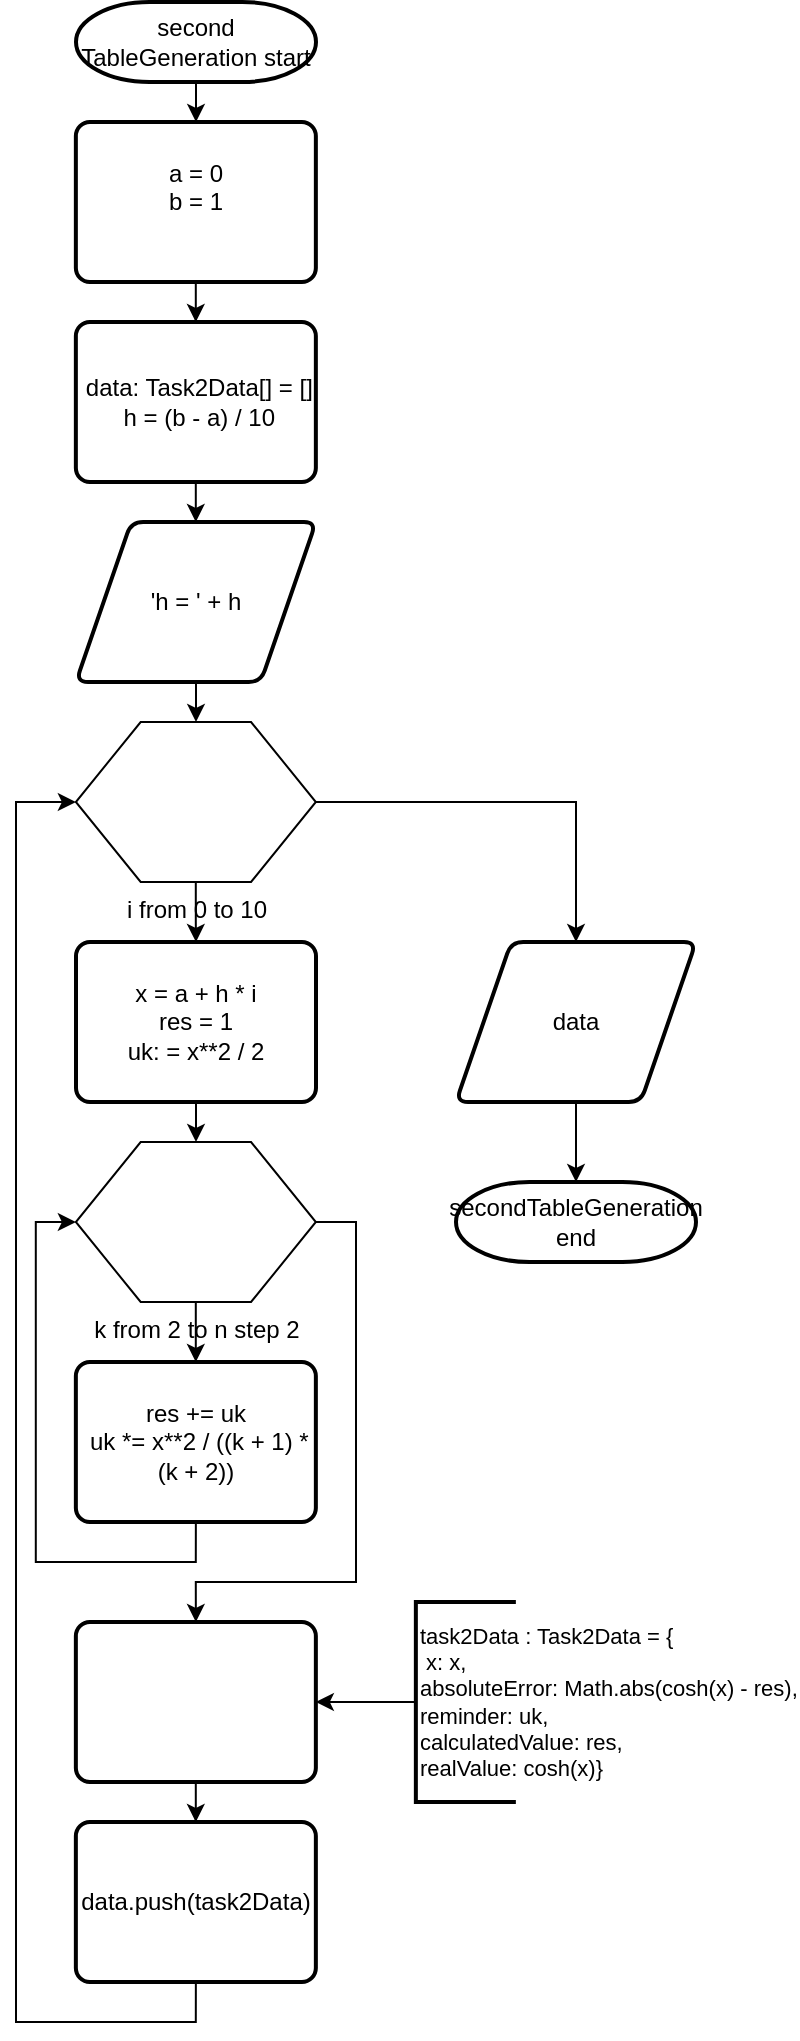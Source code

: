 <mxfile version="24.7.8">
  <diagram name="Page-1" id="IAN--TZY34HOIy8FHu8I">
    <mxGraphModel dx="1034" dy="605" grid="1" gridSize="10" guides="1" tooltips="1" connect="1" arrows="1" fold="1" page="1" pageScale="1" pageWidth="850" pageHeight="1100" math="0" shadow="0">
      <root>
        <mxCell id="0" />
        <mxCell id="1" parent="0" />
        <mxCell id="TB52TeCoipo1JfifAIZZ-16" value="" style="edgeStyle=orthogonalEdgeStyle;rounded=0;orthogonalLoop=1;jettySize=auto;html=1;" edge="1" parent="1" source="TB52TeCoipo1JfifAIZZ-5" target="TB52TeCoipo1JfifAIZZ-15">
          <mxGeometry relative="1" as="geometry" />
        </mxCell>
        <mxCell id="TB52TeCoipo1JfifAIZZ-5" value="second&lt;div&gt;&lt;span style=&quot;background-color: initial;&quot;&gt;TableGeneration start&lt;/span&gt;&lt;/div&gt;" style="strokeWidth=2;html=1;shape=mxgraph.flowchart.terminator;whiteSpace=wrap;" vertex="1" parent="1">
          <mxGeometry x="120" y="40" width="120" height="40" as="geometry" />
        </mxCell>
        <mxCell id="TB52TeCoipo1JfifAIZZ-11" value="" style="edgeStyle=orthogonalEdgeStyle;rounded=0;orthogonalLoop=1;jettySize=auto;html=1;" edge="1" parent="1" source="TB52TeCoipo1JfifAIZZ-6" target="TB52TeCoipo1JfifAIZZ-10">
          <mxGeometry relative="1" as="geometry" />
        </mxCell>
        <mxCell id="TB52TeCoipo1JfifAIZZ-6" value="&amp;nbsp;data: Task2Data[] = []&lt;div&gt;&amp;nbsp;h = (b - a) / 10&lt;br&gt;&lt;/div&gt;" style="rounded=1;whiteSpace=wrap;html=1;absoluteArcSize=1;arcSize=14;strokeWidth=2;" vertex="1" parent="1">
          <mxGeometry x="119.93" y="200" width="120" height="80" as="geometry" />
        </mxCell>
        <mxCell id="TB52TeCoipo1JfifAIZZ-13" value="" style="edgeStyle=orthogonalEdgeStyle;rounded=0;orthogonalLoop=1;jettySize=auto;html=1;" edge="1" parent="1" source="TB52TeCoipo1JfifAIZZ-10" target="TB52TeCoipo1JfifAIZZ-12">
          <mxGeometry relative="1" as="geometry" />
        </mxCell>
        <mxCell id="TB52TeCoipo1JfifAIZZ-10" value="&#39;h = &#39; + h" style="shape=parallelogram;html=1;strokeWidth=2;perimeter=parallelogramPerimeter;whiteSpace=wrap;rounded=1;arcSize=12;size=0.23;" vertex="1" parent="1">
          <mxGeometry x="120" y="300" width="120" height="80" as="geometry" />
        </mxCell>
        <mxCell id="TB52TeCoipo1JfifAIZZ-22" value="" style="edgeStyle=orthogonalEdgeStyle;rounded=0;orthogonalLoop=1;jettySize=auto;html=1;" edge="1" parent="1" source="TB52TeCoipo1JfifAIZZ-12" target="TB52TeCoipo1JfifAIZZ-14">
          <mxGeometry relative="1" as="geometry" />
        </mxCell>
        <mxCell id="TB52TeCoipo1JfifAIZZ-40" style="edgeStyle=orthogonalEdgeStyle;rounded=0;orthogonalLoop=1;jettySize=auto;html=1;entryX=0.5;entryY=0;entryDx=0;entryDy=0;" edge="1" parent="1" source="TB52TeCoipo1JfifAIZZ-12" target="TB52TeCoipo1JfifAIZZ-38">
          <mxGeometry relative="1" as="geometry" />
        </mxCell>
        <mxCell id="TB52TeCoipo1JfifAIZZ-12" value="i from 0 to 10" style="verticalLabelPosition=bottom;verticalAlign=top;html=1;shape=hexagon;perimeter=hexagonPerimeter2;arcSize=6;size=0.27;" vertex="1" parent="1">
          <mxGeometry x="119.93" y="400" width="120" height="80" as="geometry" />
        </mxCell>
        <mxCell id="TB52TeCoipo1JfifAIZZ-20" value="" style="edgeStyle=orthogonalEdgeStyle;rounded=0;orthogonalLoop=1;jettySize=auto;html=1;" edge="1" parent="1" source="TB52TeCoipo1JfifAIZZ-14" target="TB52TeCoipo1JfifAIZZ-19">
          <mxGeometry relative="1" as="geometry" />
        </mxCell>
        <mxCell id="TB52TeCoipo1JfifAIZZ-14" value="x = a + h * i&lt;div&gt;res = 1&lt;br&gt;&lt;/div&gt;&lt;div&gt;uk: = x**2 / 2&lt;br&gt;&lt;/div&gt;" style="rounded=1;whiteSpace=wrap;html=1;absoluteArcSize=1;arcSize=14;strokeWidth=2;" vertex="1" parent="1">
          <mxGeometry x="120" y="510" width="120" height="80" as="geometry" />
        </mxCell>
        <mxCell id="TB52TeCoipo1JfifAIZZ-17" value="" style="edgeStyle=orthogonalEdgeStyle;rounded=0;orthogonalLoop=1;jettySize=auto;html=1;" edge="1" parent="1" source="TB52TeCoipo1JfifAIZZ-15" target="TB52TeCoipo1JfifAIZZ-6">
          <mxGeometry relative="1" as="geometry" />
        </mxCell>
        <mxCell id="TB52TeCoipo1JfifAIZZ-15" value="a = 0&lt;div&gt;b = 1&lt;/div&gt;&lt;div&gt;&lt;br&gt;&lt;/div&gt;" style="rounded=1;whiteSpace=wrap;html=1;absoluteArcSize=1;arcSize=14;strokeWidth=2;" vertex="1" parent="1">
          <mxGeometry x="119.93" y="100" width="120" height="80" as="geometry" />
        </mxCell>
        <mxCell id="TB52TeCoipo1JfifAIZZ-23" value="" style="edgeStyle=orthogonalEdgeStyle;rounded=0;orthogonalLoop=1;jettySize=auto;html=1;" edge="1" parent="1" source="TB52TeCoipo1JfifAIZZ-19" target="TB52TeCoipo1JfifAIZZ-21">
          <mxGeometry relative="1" as="geometry" />
        </mxCell>
        <mxCell id="TB52TeCoipo1JfifAIZZ-30" style="edgeStyle=orthogonalEdgeStyle;rounded=0;orthogonalLoop=1;jettySize=auto;html=1;exitX=1;exitY=0.5;exitDx=0;exitDy=0;entryX=0.5;entryY=0;entryDx=0;entryDy=0;" edge="1" parent="1" source="TB52TeCoipo1JfifAIZZ-19" target="TB52TeCoipo1JfifAIZZ-27">
          <mxGeometry relative="1" as="geometry">
            <Array as="points">
              <mxPoint x="260" y="650" />
              <mxPoint x="260" y="830" />
              <mxPoint x="180" y="830" />
            </Array>
          </mxGeometry>
        </mxCell>
        <mxCell id="TB52TeCoipo1JfifAIZZ-19" value="k from 2 to n step 2" style="verticalLabelPosition=bottom;verticalAlign=top;html=1;shape=hexagon;perimeter=hexagonPerimeter2;arcSize=6;size=0.27;" vertex="1" parent="1">
          <mxGeometry x="119.93" y="610" width="120" height="80" as="geometry" />
        </mxCell>
        <mxCell id="TB52TeCoipo1JfifAIZZ-26" style="edgeStyle=orthogonalEdgeStyle;rounded=0;orthogonalLoop=1;jettySize=auto;html=1;exitX=0.5;exitY=1;exitDx=0;exitDy=0;entryX=0;entryY=0.5;entryDx=0;entryDy=0;" edge="1" parent="1" source="TB52TeCoipo1JfifAIZZ-21" target="TB52TeCoipo1JfifAIZZ-19">
          <mxGeometry relative="1" as="geometry" />
        </mxCell>
        <mxCell id="TB52TeCoipo1JfifAIZZ-21" value="res += uk&lt;div&gt;&amp;nbsp;uk *= x**2 / ((k + 1) * (k + 2))&lt;br&gt;&lt;/div&gt;" style="rounded=1;whiteSpace=wrap;html=1;absoluteArcSize=1;arcSize=14;strokeWidth=2;" vertex="1" parent="1">
          <mxGeometry x="119.93" y="720" width="120" height="80" as="geometry" />
        </mxCell>
        <mxCell id="TB52TeCoipo1JfifAIZZ-33" value="" style="edgeStyle=orthogonalEdgeStyle;rounded=0;orthogonalLoop=1;jettySize=auto;html=1;" edge="1" parent="1" source="TB52TeCoipo1JfifAIZZ-27" target="TB52TeCoipo1JfifAIZZ-32">
          <mxGeometry relative="1" as="geometry" />
        </mxCell>
        <mxCell id="TB52TeCoipo1JfifAIZZ-27" value="" style="rounded=1;whiteSpace=wrap;html=1;absoluteArcSize=1;arcSize=14;strokeWidth=2;" vertex="1" parent="1">
          <mxGeometry x="119.93" y="850" width="120" height="80" as="geometry" />
        </mxCell>
        <mxCell id="TB52TeCoipo1JfifAIZZ-28" value="" style="edgeStyle=orthogonalEdgeStyle;rounded=0;orthogonalLoop=1;jettySize=auto;html=1;" edge="1" parent="1" source="TB52TeCoipo1JfifAIZZ-29" target="TB52TeCoipo1JfifAIZZ-27">
          <mxGeometry relative="1" as="geometry" />
        </mxCell>
        <mxCell id="TB52TeCoipo1JfifAIZZ-29" value="&lt;div style=&quot;font-size: 11px;&quot;&gt;&lt;div&gt;task2Data : Task2Data = {&lt;/div&gt;&lt;div&gt;&amp;nbsp;x: x,&lt;/div&gt;&lt;div&gt;absoluteError: Math.abs(cosh(x) - res),&lt;/div&gt;&lt;div&gt;reminder: uk,&lt;/div&gt;&lt;div&gt;calculatedValue: res,&lt;/div&gt;&lt;div&gt;realValue: cosh(x)}&lt;br&gt;&lt;/div&gt;&lt;/div&gt;" style="strokeWidth=2;html=1;shape=mxgraph.flowchart.annotation_1;align=left;pointerEvents=1;" vertex="1" parent="1">
          <mxGeometry x="289.93" y="840" width="50" height="100" as="geometry" />
        </mxCell>
        <mxCell id="TB52TeCoipo1JfifAIZZ-36" style="edgeStyle=orthogonalEdgeStyle;rounded=0;orthogonalLoop=1;jettySize=auto;html=1;exitX=0.5;exitY=1;exitDx=0;exitDy=0;entryX=0;entryY=0.5;entryDx=0;entryDy=0;" edge="1" parent="1" source="TB52TeCoipo1JfifAIZZ-32" target="TB52TeCoipo1JfifAIZZ-12">
          <mxGeometry relative="1" as="geometry">
            <Array as="points">
              <mxPoint x="180" y="1050" />
              <mxPoint x="90" y="1050" />
              <mxPoint x="90" y="440" />
            </Array>
          </mxGeometry>
        </mxCell>
        <mxCell id="TB52TeCoipo1JfifAIZZ-32" value="data.push(task2Data)" style="rounded=1;whiteSpace=wrap;html=1;absoluteArcSize=1;arcSize=14;strokeWidth=2;" vertex="1" parent="1">
          <mxGeometry x="119.93" y="950" width="120" height="80" as="geometry" />
        </mxCell>
        <mxCell id="TB52TeCoipo1JfifAIZZ-37" value="" style="edgeStyle=orthogonalEdgeStyle;rounded=0;orthogonalLoop=1;jettySize=auto;html=1;" edge="1" parent="1" source="TB52TeCoipo1JfifAIZZ-38" target="TB52TeCoipo1JfifAIZZ-39">
          <mxGeometry relative="1" as="geometry" />
        </mxCell>
        <mxCell id="TB52TeCoipo1JfifAIZZ-38" value="data" style="shape=parallelogram;html=1;strokeWidth=2;perimeter=parallelogramPerimeter;whiteSpace=wrap;rounded=1;arcSize=12;size=0.23;" vertex="1" parent="1">
          <mxGeometry x="310.0" y="510" width="120" height="80" as="geometry" />
        </mxCell>
        <mxCell id="TB52TeCoipo1JfifAIZZ-39" value="secondTableGeneration end" style="strokeWidth=2;html=1;shape=mxgraph.flowchart.terminator;whiteSpace=wrap;" vertex="1" parent="1">
          <mxGeometry x="310.0" y="630" width="120" height="40" as="geometry" />
        </mxCell>
      </root>
    </mxGraphModel>
  </diagram>
</mxfile>
